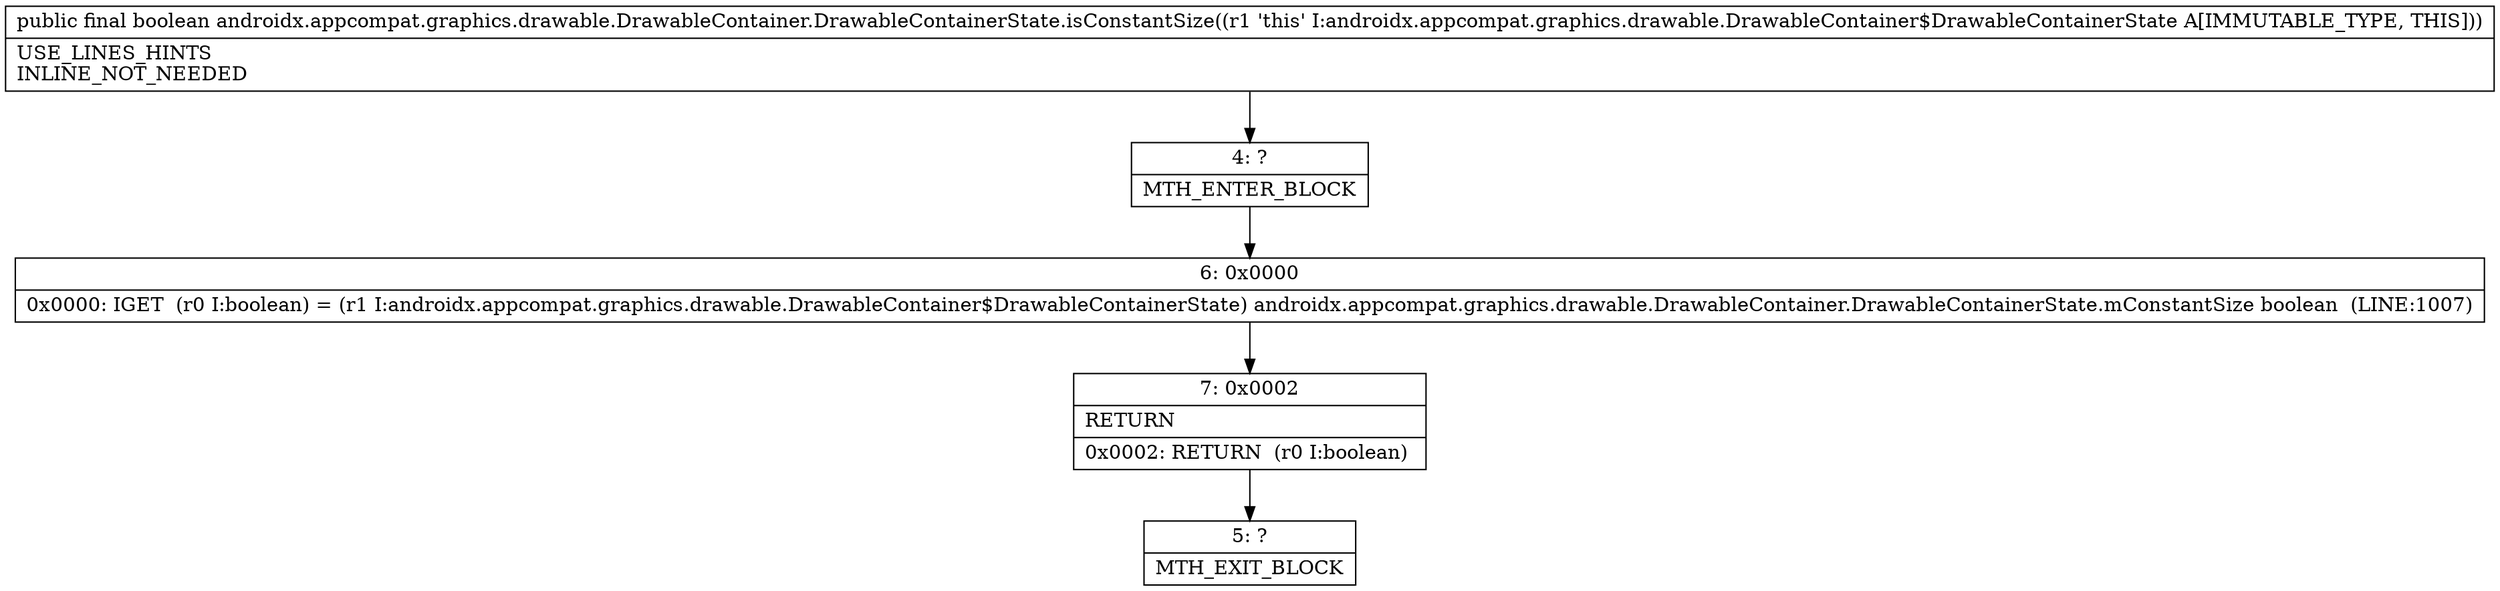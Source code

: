 digraph "CFG forandroidx.appcompat.graphics.drawable.DrawableContainer.DrawableContainerState.isConstantSize()Z" {
Node_4 [shape=record,label="{4\:\ ?|MTH_ENTER_BLOCK\l}"];
Node_6 [shape=record,label="{6\:\ 0x0000|0x0000: IGET  (r0 I:boolean) = (r1 I:androidx.appcompat.graphics.drawable.DrawableContainer$DrawableContainerState) androidx.appcompat.graphics.drawable.DrawableContainer.DrawableContainerState.mConstantSize boolean  (LINE:1007)\l}"];
Node_7 [shape=record,label="{7\:\ 0x0002|RETURN\l|0x0002: RETURN  (r0 I:boolean) \l}"];
Node_5 [shape=record,label="{5\:\ ?|MTH_EXIT_BLOCK\l}"];
MethodNode[shape=record,label="{public final boolean androidx.appcompat.graphics.drawable.DrawableContainer.DrawableContainerState.isConstantSize((r1 'this' I:androidx.appcompat.graphics.drawable.DrawableContainer$DrawableContainerState A[IMMUTABLE_TYPE, THIS]))  | USE_LINES_HINTS\lINLINE_NOT_NEEDED\l}"];
MethodNode -> Node_4;Node_4 -> Node_6;
Node_6 -> Node_7;
Node_7 -> Node_5;
}

